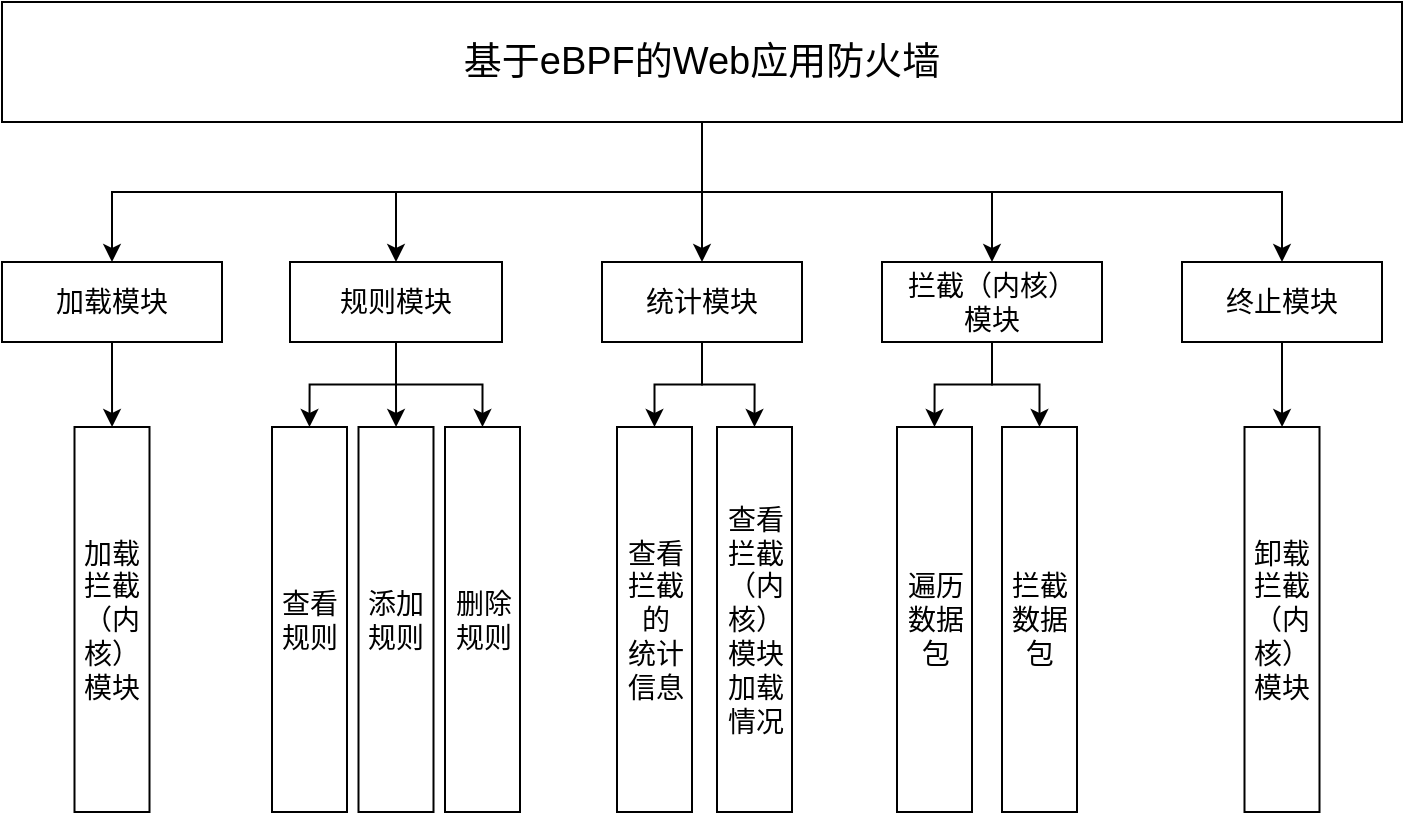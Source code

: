 <mxfile version="21.2.3" type="github">
  <diagram name="第 1 页" id="w6yW9VAewPl-2wKwwao8">
    <mxGraphModel dx="1050" dy="558" grid="1" gridSize="10" guides="1" tooltips="1" connect="1" arrows="1" fold="1" page="1" pageScale="1" pageWidth="827" pageHeight="1169" math="0" shadow="0">
      <root>
        <mxCell id="0" />
        <mxCell id="1" parent="0" />
        <mxCell id="ziBlgQTjS3pDJ1q80EVO-22" value="" style="edgeStyle=orthogonalEdgeStyle;rounded=0;orthogonalLoop=1;jettySize=auto;html=1;" edge="1" parent="1" source="ziBlgQTjS3pDJ1q80EVO-7" target="ziBlgQTjS3pDJ1q80EVO-16">
          <mxGeometry relative="1" as="geometry" />
        </mxCell>
        <mxCell id="ziBlgQTjS3pDJ1q80EVO-23" style="edgeStyle=orthogonalEdgeStyle;rounded=0;orthogonalLoop=1;jettySize=auto;html=1;exitX=0.5;exitY=1;exitDx=0;exitDy=0;entryX=0.5;entryY=0;entryDx=0;entryDy=0;" edge="1" parent="1" source="ziBlgQTjS3pDJ1q80EVO-7" target="ziBlgQTjS3pDJ1q80EVO-14">
          <mxGeometry relative="1" as="geometry" />
        </mxCell>
        <mxCell id="ziBlgQTjS3pDJ1q80EVO-24" style="edgeStyle=orthogonalEdgeStyle;rounded=0;orthogonalLoop=1;jettySize=auto;html=1;exitX=0.5;exitY=1;exitDx=0;exitDy=0;" edge="1" parent="1" source="ziBlgQTjS3pDJ1q80EVO-7" target="ziBlgQTjS3pDJ1q80EVO-15">
          <mxGeometry relative="1" as="geometry" />
        </mxCell>
        <mxCell id="ziBlgQTjS3pDJ1q80EVO-25" style="edgeStyle=orthogonalEdgeStyle;rounded=0;orthogonalLoop=1;jettySize=auto;html=1;exitX=0.5;exitY=1;exitDx=0;exitDy=0;entryX=0.5;entryY=0;entryDx=0;entryDy=0;" edge="1" parent="1" source="ziBlgQTjS3pDJ1q80EVO-7" target="ziBlgQTjS3pDJ1q80EVO-17">
          <mxGeometry relative="1" as="geometry" />
        </mxCell>
        <mxCell id="ziBlgQTjS3pDJ1q80EVO-26" style="edgeStyle=orthogonalEdgeStyle;rounded=0;orthogonalLoop=1;jettySize=auto;html=1;exitX=0.5;exitY=1;exitDx=0;exitDy=0;" edge="1" parent="1" source="ziBlgQTjS3pDJ1q80EVO-7" target="ziBlgQTjS3pDJ1q80EVO-18">
          <mxGeometry relative="1" as="geometry" />
        </mxCell>
        <mxCell id="ziBlgQTjS3pDJ1q80EVO-7" value="基于eBPF的Web应用防火墙" style="rounded=0;whiteSpace=wrap;html=1;fontSize=19;" vertex="1" parent="1">
          <mxGeometry x="150" y="110" width="700" height="60" as="geometry" />
        </mxCell>
        <mxCell id="ziBlgQTjS3pDJ1q80EVO-28" value="" style="edgeStyle=orthogonalEdgeStyle;rounded=0;orthogonalLoop=1;jettySize=auto;html=1;fontSize=14;" edge="1" parent="1" source="ziBlgQTjS3pDJ1q80EVO-14" target="ziBlgQTjS3pDJ1q80EVO-27">
          <mxGeometry relative="1" as="geometry" />
        </mxCell>
        <mxCell id="ziBlgQTjS3pDJ1q80EVO-14" value="加载模块" style="rounded=0;whiteSpace=wrap;html=1;fontSize=14;" vertex="1" parent="1">
          <mxGeometry x="150" y="240" width="110" height="40" as="geometry" />
        </mxCell>
        <mxCell id="ziBlgQTjS3pDJ1q80EVO-32" value="" style="edgeStyle=orthogonalEdgeStyle;rounded=0;orthogonalLoop=1;jettySize=auto;html=1;fontSize=14;" edge="1" parent="1" source="ziBlgQTjS3pDJ1q80EVO-15" target="ziBlgQTjS3pDJ1q80EVO-30">
          <mxGeometry relative="1" as="geometry" />
        </mxCell>
        <mxCell id="ziBlgQTjS3pDJ1q80EVO-33" style="edgeStyle=orthogonalEdgeStyle;rounded=0;orthogonalLoop=1;jettySize=auto;html=1;exitX=0.5;exitY=1;exitDx=0;exitDy=0;entryX=0;entryY=0.5;entryDx=0;entryDy=0;fontSize=14;" edge="1" parent="1" source="ziBlgQTjS3pDJ1q80EVO-15" target="ziBlgQTjS3pDJ1q80EVO-29">
          <mxGeometry relative="1" as="geometry" />
        </mxCell>
        <mxCell id="ziBlgQTjS3pDJ1q80EVO-34" style="edgeStyle=orthogonalEdgeStyle;rounded=0;orthogonalLoop=1;jettySize=auto;html=1;fontSize=14;" edge="1" parent="1" source="ziBlgQTjS3pDJ1q80EVO-15" target="ziBlgQTjS3pDJ1q80EVO-31">
          <mxGeometry relative="1" as="geometry" />
        </mxCell>
        <mxCell id="ziBlgQTjS3pDJ1q80EVO-15" value="规则模块" style="rounded=0;whiteSpace=wrap;html=1;fontSize=14;" vertex="1" parent="1">
          <mxGeometry x="294" y="240" width="106" height="40" as="geometry" />
        </mxCell>
        <mxCell id="ziBlgQTjS3pDJ1q80EVO-39" style="edgeStyle=orthogonalEdgeStyle;rounded=0;orthogonalLoop=1;jettySize=auto;html=1;fontSize=14;" edge="1" parent="1" source="ziBlgQTjS3pDJ1q80EVO-16" target="ziBlgQTjS3pDJ1q80EVO-36">
          <mxGeometry relative="1" as="geometry" />
        </mxCell>
        <mxCell id="ziBlgQTjS3pDJ1q80EVO-40" style="edgeStyle=orthogonalEdgeStyle;rounded=0;orthogonalLoop=1;jettySize=auto;html=1;entryX=0;entryY=0.5;entryDx=0;entryDy=0;fontSize=14;" edge="1" parent="1" source="ziBlgQTjS3pDJ1q80EVO-16" target="ziBlgQTjS3pDJ1q80EVO-37">
          <mxGeometry relative="1" as="geometry" />
        </mxCell>
        <mxCell id="ziBlgQTjS3pDJ1q80EVO-16" value="统计模块" style="rounded=0;whiteSpace=wrap;html=1;fontSize=14;" vertex="1" parent="1">
          <mxGeometry x="450" y="240" width="100" height="40" as="geometry" />
        </mxCell>
        <mxCell id="ziBlgQTjS3pDJ1q80EVO-45" value="" style="edgeStyle=orthogonalEdgeStyle;rounded=0;orthogonalLoop=1;jettySize=auto;html=1;fontSize=14;" edge="1" parent="1" source="ziBlgQTjS3pDJ1q80EVO-17" target="ziBlgQTjS3pDJ1q80EVO-43">
          <mxGeometry relative="1" as="geometry" />
        </mxCell>
        <mxCell id="ziBlgQTjS3pDJ1q80EVO-46" style="edgeStyle=orthogonalEdgeStyle;rounded=0;orthogonalLoop=1;jettySize=auto;html=1;exitX=0.5;exitY=1;exitDx=0;exitDy=0;entryX=0;entryY=0.5;entryDx=0;entryDy=0;fontSize=14;" edge="1" parent="1" source="ziBlgQTjS3pDJ1q80EVO-17" target="ziBlgQTjS3pDJ1q80EVO-42">
          <mxGeometry relative="1" as="geometry" />
        </mxCell>
        <mxCell id="ziBlgQTjS3pDJ1q80EVO-17" value="拦截（内核）&lt;br&gt;模块" style="rounded=0;whiteSpace=wrap;html=1;fontSize=14;" vertex="1" parent="1">
          <mxGeometry x="590" y="240" width="110" height="40" as="geometry" />
        </mxCell>
        <mxCell id="ziBlgQTjS3pDJ1q80EVO-47" value="" style="edgeStyle=orthogonalEdgeStyle;rounded=0;orthogonalLoop=1;jettySize=auto;html=1;fontSize=14;" edge="1" parent="1" source="ziBlgQTjS3pDJ1q80EVO-18" target="ziBlgQTjS3pDJ1q80EVO-44">
          <mxGeometry relative="1" as="geometry" />
        </mxCell>
        <mxCell id="ziBlgQTjS3pDJ1q80EVO-18" value="终止模块" style="rounded=0;whiteSpace=wrap;html=1;fontSize=14;" vertex="1" parent="1">
          <mxGeometry x="740" y="240" width="100" height="40" as="geometry" />
        </mxCell>
        <mxCell id="ziBlgQTjS3pDJ1q80EVO-27" value="加载&lt;br style=&quot;font-size: 14px;&quot;&gt;拦截&lt;br style=&quot;font-size: 14px;&quot;&gt;（内核）&lt;br style=&quot;font-size: 14px;&quot;&gt;模块" style="rounded=0;whiteSpace=wrap;html=1;rotation=90;horizontal=0;fontSize=14;" vertex="1" parent="1">
          <mxGeometry x="108.75" y="400" width="192.5" height="37.5" as="geometry" />
        </mxCell>
        <mxCell id="ziBlgQTjS3pDJ1q80EVO-29" value="查看&lt;br style=&quot;font-size: 14px;&quot;&gt;规则" style="rounded=0;whiteSpace=wrap;html=1;rotation=90;horizontal=0;fontSize=14;" vertex="1" parent="1">
          <mxGeometry x="207.5" y="400" width="192.5" height="37.5" as="geometry" />
        </mxCell>
        <mxCell id="ziBlgQTjS3pDJ1q80EVO-30" value="添加&lt;br style=&quot;font-size: 14px;&quot;&gt;规则" style="rounded=0;whiteSpace=wrap;html=1;rotation=90;horizontal=0;fontSize=14;" vertex="1" parent="1">
          <mxGeometry x="250.75" y="400" width="192.5" height="37.5" as="geometry" />
        </mxCell>
        <mxCell id="ziBlgQTjS3pDJ1q80EVO-31" value="删除&lt;br style=&quot;font-size: 14px;&quot;&gt;规则" style="rounded=0;whiteSpace=wrap;html=1;rotation=90;horizontal=0;fontSize=14;" vertex="1" parent="1">
          <mxGeometry x="294" y="400" width="192.5" height="37.5" as="geometry" />
        </mxCell>
        <mxCell id="ziBlgQTjS3pDJ1q80EVO-36" value="查看&lt;br style=&quot;font-size: 14px;&quot;&gt;拦截&lt;br style=&quot;font-size: 14px;&quot;&gt;的&lt;br style=&quot;font-size: 14px;&quot;&gt;统计&lt;br style=&quot;font-size: 14px;&quot;&gt;信息" style="rounded=0;whiteSpace=wrap;html=1;rotation=90;horizontal=0;fontSize=14;" vertex="1" parent="1">
          <mxGeometry x="380" y="400" width="192.5" height="37.5" as="geometry" />
        </mxCell>
        <mxCell id="ziBlgQTjS3pDJ1q80EVO-37" value="查看&lt;br style=&quot;font-size: 14px;&quot;&gt;拦截&lt;br style=&quot;font-size: 14px;&quot;&gt;（内核）&lt;br style=&quot;font-size: 14px;&quot;&gt;模块&lt;br style=&quot;font-size: 14px;&quot;&gt;加载&lt;br style=&quot;font-size: 14px;&quot;&gt;情况" style="rounded=0;whiteSpace=wrap;html=1;rotation=90;horizontal=0;fontSize=14;" vertex="1" parent="1">
          <mxGeometry x="430" y="400" width="192.5" height="37.5" as="geometry" />
        </mxCell>
        <mxCell id="ziBlgQTjS3pDJ1q80EVO-42" value="遍历&lt;br style=&quot;font-size: 14px;&quot;&gt;数据包" style="rounded=0;whiteSpace=wrap;html=1;rotation=90;horizontal=0;fontSize=14;" vertex="1" parent="1">
          <mxGeometry x="520" y="400" width="192.5" height="37.5" as="geometry" />
        </mxCell>
        <mxCell id="ziBlgQTjS3pDJ1q80EVO-43" value="拦截&lt;br style=&quot;font-size: 14px;&quot;&gt;数据包" style="rounded=0;whiteSpace=wrap;html=1;rotation=90;horizontal=0;fontSize=14;" vertex="1" parent="1">
          <mxGeometry x="572.5" y="400" width="192.5" height="37.5" as="geometry" />
        </mxCell>
        <mxCell id="ziBlgQTjS3pDJ1q80EVO-44" value="卸载&lt;br style=&quot;font-size: 14px;&quot;&gt;拦截&lt;br style=&quot;font-size: 14px;&quot;&gt;（内核）&lt;br style=&quot;font-size: 14px;&quot;&gt;模块" style="rounded=0;whiteSpace=wrap;html=1;rotation=90;horizontal=0;fontSize=14;" vertex="1" parent="1">
          <mxGeometry x="693.75" y="400" width="192.5" height="37.5" as="geometry" />
        </mxCell>
      </root>
    </mxGraphModel>
  </diagram>
</mxfile>
